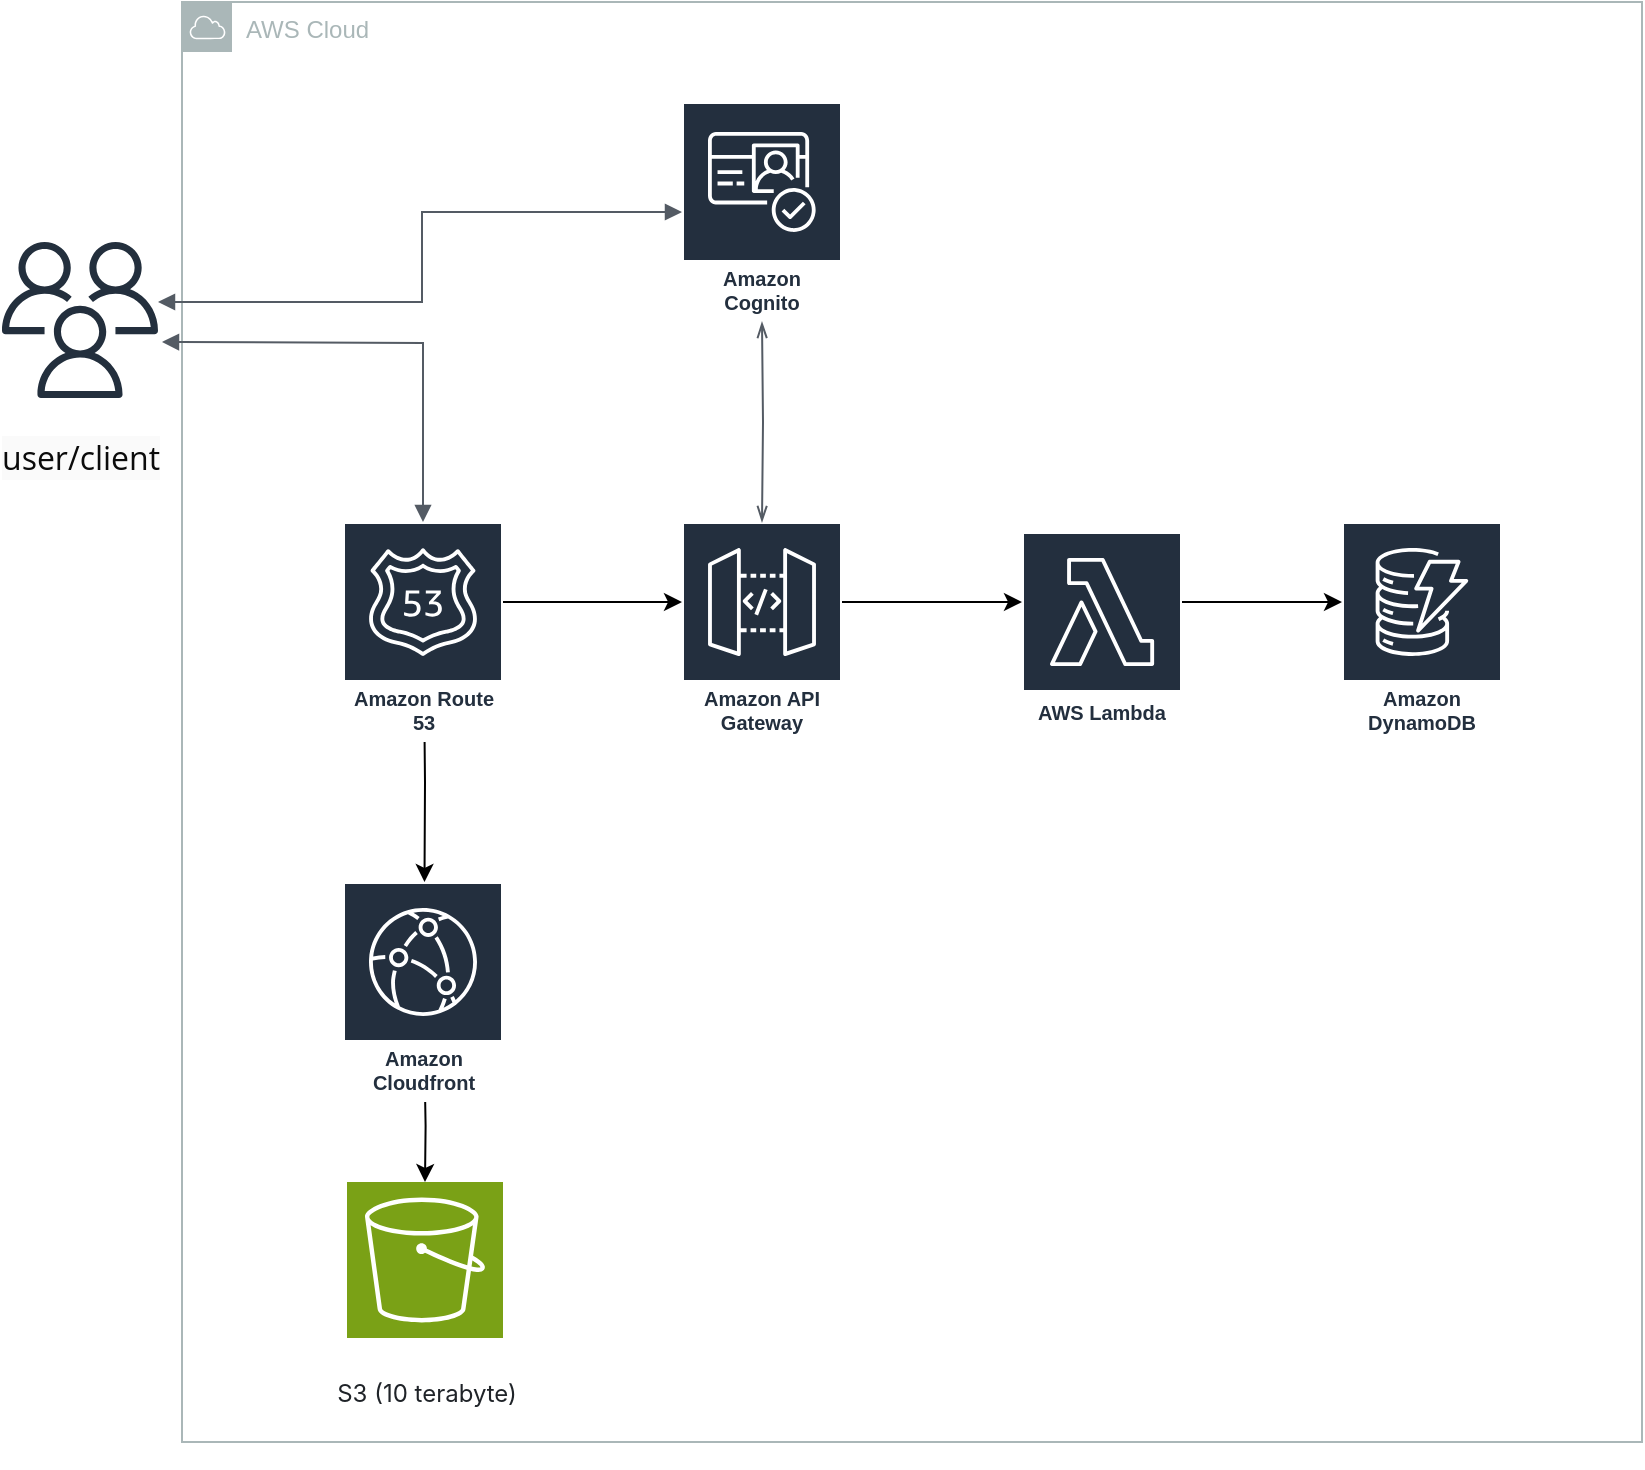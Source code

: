 <mxfile version="24.5.5" type="device">
  <diagram name="Page-1" id="sSVe7PwhzLFpEbMqPlRq">
    <mxGraphModel dx="932" dy="699" grid="1" gridSize="10" guides="1" tooltips="1" connect="1" arrows="1" fold="1" page="1" pageScale="1" pageWidth="850" pageHeight="1100" math="0" shadow="0">
      <root>
        <mxCell id="0" />
        <mxCell id="1" parent="0" />
        <mxCell id="pgv8qkcdyloaME6XWIub-1" value="AWS Cloud" style="sketch=0;outlineConnect=0;gradientColor=none;html=1;whiteSpace=wrap;fontSize=12;fontStyle=0;shape=mxgraph.aws4.group;grIcon=mxgraph.aws4.group_aws_cloud;strokeColor=#AAB7B8;fillColor=none;verticalAlign=top;align=left;spacingLeft=30;fontColor=#AAB7B8;dashed=0;" vertex="1" parent="1">
          <mxGeometry x="180" y="30" width="730" height="720" as="geometry" />
        </mxCell>
        <mxCell id="pgv8qkcdyloaME6XWIub-2" value="&#xa;&lt;span style=&quot;color: rgb(31, 35, 40); font-family: -apple-system, BlinkMacSystemFont, &amp;quot;Segoe UI&amp;quot;, &amp;quot;Noto Sans&amp;quot;, Helvetica, Arial, sans-serif, &amp;quot;Apple Color Emoji&amp;quot;, &amp;quot;Segoe UI Emoji&amp;quot;; font-size: 12px; font-style: normal; font-variant-ligatures: normal; font-variant-caps: normal; font-weight: 400; letter-spacing: normal; orphans: 2; text-align: start; text-indent: 0px; text-transform: none; widows: 2; word-spacing: 0px; -webkit-text-stroke-width: 0px; white-space: nowrap; background-color: rgb(255, 255, 255); text-decoration-thickness: initial; text-decoration-style: initial; text-decoration-color: initial; display: inline !important; float: none;&quot;&gt;S3 (10 terabyte)&lt;/span&gt;&#xa;&#xa;" style="sketch=0;points=[[0,0,0],[0.25,0,0],[0.5,0,0],[0.75,0,0],[1,0,0],[0,1,0],[0.25,1,0],[0.5,1,0],[0.75,1,0],[1,1,0],[0,0.25,0],[0,0.5,0],[0,0.75,0],[1,0.25,0],[1,0.5,0],[1,0.75,0]];outlineConnect=0;fontColor=#232F3E;fillColor=#7AA116;strokeColor=#ffffff;dashed=0;verticalLabelPosition=bottom;verticalAlign=top;align=center;html=1;fontSize=12;fontStyle=0;aspect=fixed;shape=mxgraph.aws4.resourceIcon;resIcon=mxgraph.aws4.s3;" vertex="1" parent="1">
          <mxGeometry x="262.5" y="620" width="78" height="78" as="geometry" />
        </mxCell>
        <mxCell id="pgv8qkcdyloaME6XWIub-3" style="edgeStyle=orthogonalEdgeStyle;rounded=0;orthogonalLoop=1;jettySize=auto;html=1;entryX=0.5;entryY=0;entryDx=0;entryDy=0;entryPerimeter=0;" edge="1" parent="1">
          <mxGeometry relative="1" as="geometry">
            <mxPoint x="301" y="369" as="sourcePoint" />
            <mxPoint x="301.25" y="470" as="targetPoint" />
          </mxGeometry>
        </mxCell>
        <mxCell id="pgv8qkcdyloaME6XWIub-4" style="edgeStyle=orthogonalEdgeStyle;rounded=0;orthogonalLoop=1;jettySize=auto;html=1;entryX=0.5;entryY=0;entryDx=0;entryDy=0;entryPerimeter=0;" edge="1" parent="1" target="pgv8qkcdyloaME6XWIub-2">
          <mxGeometry relative="1" as="geometry">
            <mxPoint x="301.3" y="563" as="sourcePoint" />
          </mxGeometry>
        </mxCell>
        <mxCell id="pgv8qkcdyloaME6XWIub-5" value="&#xa;&lt;span style=&quot;color: rgb(11, 11, 11); font-family: &amp;quot;Open Sans&amp;quot;, sans-serif; font-size: medium; font-style: normal; font-variant-ligatures: normal; font-variant-caps: normal; font-weight: 400; letter-spacing: normal; orphans: 2; text-align: left; text-indent: 0px; text-transform: none; widows: 2; word-spacing: 0px; -webkit-text-stroke-width: 0px; white-space: normal; background-color: rgb(250, 250, 250); text-decoration-thickness: initial; text-decoration-style: initial; text-decoration-color: initial; display: inline !important; float: none;&quot;&gt;user/client&lt;/span&gt;&#xa;&#xa;" style="sketch=0;outlineConnect=0;fontColor=#232F3E;gradientColor=none;fillColor=#232F3D;strokeColor=none;dashed=0;verticalLabelPosition=bottom;verticalAlign=top;align=center;html=1;fontSize=12;fontStyle=0;aspect=fixed;pointerEvents=1;shape=mxgraph.aws4.users;" vertex="1" parent="1">
          <mxGeometry x="90" y="150" width="78" height="78" as="geometry" />
        </mxCell>
        <mxCell id="pgv8qkcdyloaME6XWIub-6" style="edgeStyle=orthogonalEdgeStyle;rounded=0;orthogonalLoop=1;jettySize=auto;html=1;" edge="1" parent="1" source="pgv8qkcdyloaME6XWIub-7" target="pgv8qkcdyloaME6XWIub-14">
          <mxGeometry relative="1" as="geometry">
            <Array as="points">
              <mxPoint x="550" y="330" />
              <mxPoint x="550" y="330" />
            </Array>
          </mxGeometry>
        </mxCell>
        <mxCell id="pgv8qkcdyloaME6XWIub-7" value="Amazon API Gateway" style="sketch=0;outlineConnect=0;fontColor=#232F3E;gradientColor=none;strokeColor=#ffffff;fillColor=#232F3E;dashed=0;verticalLabelPosition=middle;verticalAlign=bottom;align=center;html=1;whiteSpace=wrap;fontSize=10;fontStyle=1;spacing=3;shape=mxgraph.aws4.productIcon;prIcon=mxgraph.aws4.api_gateway;" vertex="1" parent="1">
          <mxGeometry x="430" y="290" width="80" height="110" as="geometry" />
        </mxCell>
        <mxCell id="pgv8qkcdyloaME6XWIub-8" value="Amazon Cognito" style="sketch=0;outlineConnect=0;fontColor=#232F3E;gradientColor=none;strokeColor=#ffffff;fillColor=#232F3E;dashed=0;verticalLabelPosition=middle;verticalAlign=bottom;align=center;html=1;whiteSpace=wrap;fontSize=10;fontStyle=1;spacing=3;shape=mxgraph.aws4.productIcon;prIcon=mxgraph.aws4.cognito;" vertex="1" parent="1">
          <mxGeometry x="430" y="80" width="80" height="110" as="geometry" />
        </mxCell>
        <mxCell id="pgv8qkcdyloaME6XWIub-9" style="edgeStyle=orthogonalEdgeStyle;rounded=0;orthogonalLoop=1;jettySize=auto;html=1;" edge="1" parent="1" source="pgv8qkcdyloaME6XWIub-10" target="pgv8qkcdyloaME6XWIub-7">
          <mxGeometry relative="1" as="geometry">
            <Array as="points">
              <mxPoint x="400" y="330" />
              <mxPoint x="400" y="330" />
            </Array>
          </mxGeometry>
        </mxCell>
        <mxCell id="pgv8qkcdyloaME6XWIub-10" value="Amazon Route 53" style="sketch=0;outlineConnect=0;fontColor=#232F3E;gradientColor=none;strokeColor=#ffffff;fillColor=#232F3E;dashed=0;verticalLabelPosition=middle;verticalAlign=bottom;align=center;html=1;whiteSpace=wrap;fontSize=10;fontStyle=1;spacing=3;shape=mxgraph.aws4.productIcon;prIcon=mxgraph.aws4.route_53;" vertex="1" parent="1">
          <mxGeometry x="260.5" y="290" width="80" height="110" as="geometry" />
        </mxCell>
        <mxCell id="pgv8qkcdyloaME6XWIub-11" value="" style="edgeStyle=orthogonalEdgeStyle;html=1;endArrow=openThin;elbow=vertical;startArrow=openThin;startFill=0;endFill=0;strokeColor=#545B64;rounded=0;" edge="1" parent="1" target="pgv8qkcdyloaME6XWIub-8">
          <mxGeometry width="100" relative="1" as="geometry">
            <mxPoint x="470" y="290" as="sourcePoint" />
            <mxPoint x="630" y="460" as="targetPoint" />
          </mxGeometry>
        </mxCell>
        <mxCell id="pgv8qkcdyloaME6XWIub-12" value="" style="edgeStyle=orthogonalEdgeStyle;html=1;endArrow=block;elbow=vertical;startArrow=block;startFill=1;endFill=1;strokeColor=#545B64;rounded=0;" edge="1" parent="1" source="pgv8qkcdyloaME6XWIub-5" target="pgv8qkcdyloaME6XWIub-8">
          <mxGeometry width="100" relative="1" as="geometry">
            <mxPoint x="530" y="460" as="sourcePoint" />
            <mxPoint x="630" y="460" as="targetPoint" />
            <Array as="points">
              <mxPoint x="300" y="180" />
              <mxPoint x="300" y="135" />
            </Array>
          </mxGeometry>
        </mxCell>
        <mxCell id="pgv8qkcdyloaME6XWIub-13" style="edgeStyle=orthogonalEdgeStyle;rounded=0;orthogonalLoop=1;jettySize=auto;html=1;" edge="1" parent="1" source="pgv8qkcdyloaME6XWIub-14" target="pgv8qkcdyloaME6XWIub-15">
          <mxGeometry relative="1" as="geometry">
            <Array as="points">
              <mxPoint x="720" y="330" />
              <mxPoint x="720" y="330" />
            </Array>
          </mxGeometry>
        </mxCell>
        <mxCell id="pgv8qkcdyloaME6XWIub-14" value="AWS Lambda" style="sketch=0;outlineConnect=0;fontColor=#232F3E;gradientColor=none;strokeColor=#ffffff;fillColor=#232F3E;dashed=0;verticalLabelPosition=middle;verticalAlign=bottom;align=center;html=1;whiteSpace=wrap;fontSize=10;fontStyle=1;spacing=3;shape=mxgraph.aws4.productIcon;prIcon=mxgraph.aws4.lambda;" vertex="1" parent="1">
          <mxGeometry x="600" y="295" width="80" height="100" as="geometry" />
        </mxCell>
        <mxCell id="pgv8qkcdyloaME6XWIub-15" value="Amazon DynamoDB" style="sketch=0;outlineConnect=0;fontColor=#232F3E;gradientColor=none;strokeColor=#ffffff;fillColor=#232F3E;dashed=0;verticalLabelPosition=middle;verticalAlign=bottom;align=center;html=1;whiteSpace=wrap;fontSize=10;fontStyle=1;spacing=3;shape=mxgraph.aws4.productIcon;prIcon=mxgraph.aws4.dynamodb;" vertex="1" parent="1">
          <mxGeometry x="760" y="290" width="80" height="110" as="geometry" />
        </mxCell>
        <mxCell id="pgv8qkcdyloaME6XWIub-16" value="Amazon Cloudfront" style="sketch=0;outlineConnect=0;fontColor=#232F3E;gradientColor=none;strokeColor=#ffffff;fillColor=#232F3E;dashed=0;verticalLabelPosition=middle;verticalAlign=bottom;align=center;html=1;whiteSpace=wrap;fontSize=10;fontStyle=1;spacing=3;shape=mxgraph.aws4.productIcon;prIcon=mxgraph.aws4.cloudfront;" vertex="1" parent="1">
          <mxGeometry x="260.5" y="470" width="80" height="110" as="geometry" />
        </mxCell>
        <mxCell id="pgv8qkcdyloaME6XWIub-17" value="" style="edgeStyle=orthogonalEdgeStyle;html=1;endArrow=block;elbow=vertical;startArrow=block;startFill=1;endFill=1;strokeColor=#545B64;rounded=0;" edge="1" parent="1" target="pgv8qkcdyloaME6XWIub-10">
          <mxGeometry width="100" relative="1" as="geometry">
            <mxPoint x="170" y="200" as="sourcePoint" />
            <mxPoint x="270" y="200" as="targetPoint" />
          </mxGeometry>
        </mxCell>
      </root>
    </mxGraphModel>
  </diagram>
</mxfile>
